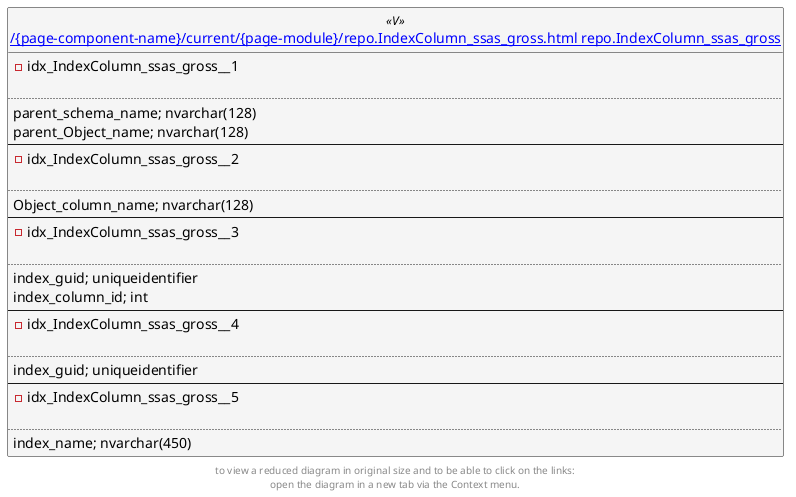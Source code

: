 @startuml
left to right direction
'top to bottom direction
hide circle
'avoide "." issues:
set namespaceSeparator none


skinparam class {
  BackgroundColor White
  BackgroundColor<<FN>> Yellow
  BackgroundColor<<FS>> Yellow
  BackgroundColor<<FT>> LightGray
  BackgroundColor<<IF>> Yellow
  BackgroundColor<<IS>> Yellow
  BackgroundColor<<P>> Aqua
  BackgroundColor<<PC>> Aqua
  BackgroundColor<<SN>> Yellow
  BackgroundColor<<SO>> SlateBlue
  BackgroundColor<<TF>> LightGray
  BackgroundColor<<TR>> Tomato
  BackgroundColor<<U>> White
  BackgroundColor<<V>> WhiteSmoke
  BackgroundColor<<X>> Aqua
}


entity "[[{site-url}/{page-component-name}/current/{page-module}/repo.IndexColumn_ssas_gross.html repo.IndexColumn_ssas_gross]]" as repo.IndexColumn_ssas_gross << V >> {
- idx_IndexColumn_ssas_gross__1

..
parent_schema_name; nvarchar(128)
parent_Object_name; nvarchar(128)
--
- idx_IndexColumn_ssas_gross__2

..
Object_column_name; nvarchar(128)
--
- idx_IndexColumn_ssas_gross__3

..
index_guid; uniqueidentifier
index_column_id; int
--
- idx_IndexColumn_ssas_gross__4

..
index_guid; uniqueidentifier
--
- idx_IndexColumn_ssas_gross__5

..
index_name; nvarchar(450)
}


footer
to view a reduced diagram in original size and to be able to click on the links:
open the diagram in a new tab via the Context menu.
end footer

@enduml


